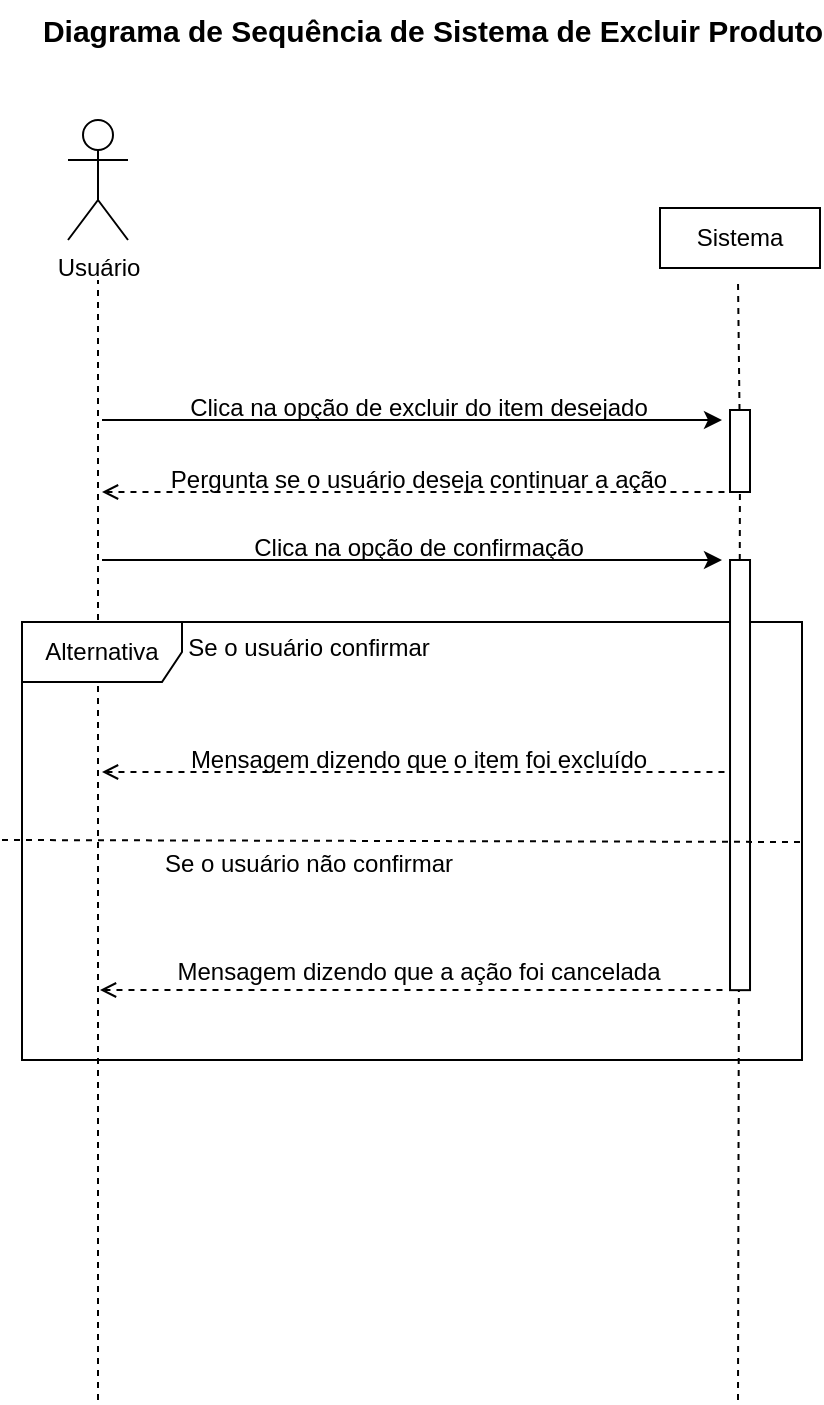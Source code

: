 <mxfile version="24.7.17">
  <diagram name="Página-1" id="hlSVbB_dpRHQgX4thN8F">
    <mxGraphModel dx="1434" dy="780" grid="1" gridSize="10" guides="1" tooltips="1" connect="1" arrows="1" fold="1" page="1" pageScale="1" pageWidth="827" pageHeight="1169" math="0" shadow="0">
      <root>
        <mxCell id="0" />
        <mxCell id="1" parent="0" />
        <mxCell id="Aa80dCIvE2JE6Z5kuCe7-1" value="Usuário" style="shape=umlActor;verticalLabelPosition=bottom;verticalAlign=top;html=1;outlineConnect=0;" vertex="1" parent="1">
          <mxGeometry x="183" y="90" width="30" height="60" as="geometry" />
        </mxCell>
        <mxCell id="Aa80dCIvE2JE6Z5kuCe7-3" value="Diagrama de Sequência de Sistema de Excluir Produto" style="text;html=1;align=center;verticalAlign=middle;resizable=0;points=[];autosize=1;strokeColor=none;fillColor=none;fontStyle=1;fontSize=15;" vertex="1" parent="1">
          <mxGeometry x="170" y="30" width="390" height="30" as="geometry" />
        </mxCell>
        <mxCell id="Aa80dCIvE2JE6Z5kuCe7-4" value="Sistema" style="rounded=0;whiteSpace=wrap;html=1;" vertex="1" parent="1">
          <mxGeometry x="479" y="134" width="80" height="30" as="geometry" />
        </mxCell>
        <mxCell id="Aa80dCIvE2JE6Z5kuCe7-5" value="" style="endArrow=none;dashed=1;html=1;rounded=0;" edge="1" parent="1">
          <mxGeometry width="50" height="50" relative="1" as="geometry">
            <mxPoint x="198" y="730" as="sourcePoint" />
            <mxPoint x="198" y="170" as="targetPoint" />
          </mxGeometry>
        </mxCell>
        <mxCell id="Aa80dCIvE2JE6Z5kuCe7-7" value="" style="endArrow=none;dashed=1;html=1;rounded=0;" edge="1" parent="1" source="Aa80dCIvE2JE6Z5kuCe7-10">
          <mxGeometry width="50" height="50" relative="1" as="geometry">
            <mxPoint x="518" y="730" as="sourcePoint" />
            <mxPoint x="518" y="170" as="targetPoint" />
          </mxGeometry>
        </mxCell>
        <mxCell id="Aa80dCIvE2JE6Z5kuCe7-8" value="" style="endArrow=classic;html=1;rounded=0;" edge="1" parent="1">
          <mxGeometry width="50" height="50" relative="1" as="geometry">
            <mxPoint x="200" y="240" as="sourcePoint" />
            <mxPoint x="510" y="240" as="targetPoint" />
          </mxGeometry>
        </mxCell>
        <mxCell id="Aa80dCIvE2JE6Z5kuCe7-9" value="Clica na opção de excluir do item desejado" style="text;html=1;align=center;verticalAlign=middle;resizable=0;points=[];autosize=1;strokeColor=none;fillColor=none;" vertex="1" parent="1">
          <mxGeometry x="233" y="219" width="250" height="30" as="geometry" />
        </mxCell>
        <mxCell id="Aa80dCIvE2JE6Z5kuCe7-11" value="" style="endArrow=none;dashed=1;html=1;rounded=0;" edge="1" parent="1" target="Aa80dCIvE2JE6Z5kuCe7-10">
          <mxGeometry width="50" height="50" relative="1" as="geometry">
            <mxPoint x="518" y="730" as="sourcePoint" />
            <mxPoint x="518" y="170" as="targetPoint" />
          </mxGeometry>
        </mxCell>
        <mxCell id="Aa80dCIvE2JE6Z5kuCe7-10" value="" style="rounded=0;whiteSpace=wrap;html=1;rotation=90;" vertex="1" parent="1">
          <mxGeometry x="498.5" y="250.5" width="41" height="10" as="geometry" />
        </mxCell>
        <mxCell id="Aa80dCIvE2JE6Z5kuCe7-12" value="" style="endArrow=none;dashed=1;html=1;rounded=0;entryX=1;entryY=1;entryDx=0;entryDy=0;startArrow=open;startFill=0;" edge="1" parent="1" target="Aa80dCIvE2JE6Z5kuCe7-10">
          <mxGeometry width="50" height="50" relative="1" as="geometry">
            <mxPoint x="200" y="276" as="sourcePoint" />
            <mxPoint x="480" y="380" as="targetPoint" />
          </mxGeometry>
        </mxCell>
        <mxCell id="Aa80dCIvE2JE6Z5kuCe7-13" value="Pergunta se o usuário deseja continuar a ação" style="text;html=1;align=center;verticalAlign=middle;resizable=0;points=[];autosize=1;strokeColor=none;fillColor=none;" vertex="1" parent="1">
          <mxGeometry x="223" y="255" width="270" height="30" as="geometry" />
        </mxCell>
        <mxCell id="Aa80dCIvE2JE6Z5kuCe7-14" value="Alternativa" style="shape=umlFrame;whiteSpace=wrap;html=1;pointerEvents=0;width=80;height=30;" vertex="1" parent="1">
          <mxGeometry x="160" y="341" width="390" height="219" as="geometry" />
        </mxCell>
        <mxCell id="Aa80dCIvE2JE6Z5kuCe7-15" value="Se o usuário confirmar" style="text;html=1;align=center;verticalAlign=middle;resizable=0;points=[];autosize=1;strokeColor=none;fillColor=none;" vertex="1" parent="1">
          <mxGeometry x="233" y="339" width="140" height="30" as="geometry" />
        </mxCell>
        <mxCell id="Aa80dCIvE2JE6Z5kuCe7-16" value="" style="endArrow=classic;html=1;rounded=0;" edge="1" parent="1">
          <mxGeometry width="50" height="50" relative="1" as="geometry">
            <mxPoint x="200" y="310" as="sourcePoint" />
            <mxPoint x="510" y="310" as="targetPoint" />
          </mxGeometry>
        </mxCell>
        <mxCell id="Aa80dCIvE2JE6Z5kuCe7-17" value="Clica na opção de confirmação" style="text;html=1;align=center;verticalAlign=middle;resizable=0;points=[];autosize=1;strokeColor=none;fillColor=none;" vertex="1" parent="1">
          <mxGeometry x="263" y="289" width="190" height="30" as="geometry" />
        </mxCell>
        <mxCell id="Aa80dCIvE2JE6Z5kuCe7-18" value="" style="rounded=0;whiteSpace=wrap;html=1;rotation=90;" vertex="1" parent="1">
          <mxGeometry x="411.47" y="412.54" width="215.08" height="10" as="geometry" />
        </mxCell>
        <mxCell id="Aa80dCIvE2JE6Z5kuCe7-19" value="" style="endArrow=none;dashed=1;html=1;rounded=0;entryX=1;entryY=1;entryDx=0;entryDy=0;startArrow=open;startFill=0;" edge="1" parent="1">
          <mxGeometry width="50" height="50" relative="1" as="geometry">
            <mxPoint x="200" y="416" as="sourcePoint" />
            <mxPoint x="514" y="416" as="targetPoint" />
          </mxGeometry>
        </mxCell>
        <mxCell id="Aa80dCIvE2JE6Z5kuCe7-20" value="Mensagem dizendo que o item foi excluído" style="text;html=1;align=center;verticalAlign=middle;resizable=0;points=[];autosize=1;strokeColor=none;fillColor=none;" vertex="1" parent="1">
          <mxGeometry x="233" y="395" width="250" height="30" as="geometry" />
        </mxCell>
        <mxCell id="Aa80dCIvE2JE6Z5kuCe7-21" value="" style="endArrow=none;dashed=1;html=1;rounded=0;" edge="1" parent="1">
          <mxGeometry width="50" height="50" relative="1" as="geometry">
            <mxPoint x="150" y="450" as="sourcePoint" />
            <mxPoint x="550" y="451" as="targetPoint" />
          </mxGeometry>
        </mxCell>
        <mxCell id="Aa80dCIvE2JE6Z5kuCe7-22" value="Mensagem dizendo que a ação foi cancelada" style="text;html=1;align=center;verticalAlign=middle;resizable=0;points=[];autosize=1;strokeColor=none;fillColor=none;" vertex="1" parent="1">
          <mxGeometry x="223" y="501" width="270" height="30" as="geometry" />
        </mxCell>
        <mxCell id="Aa80dCIvE2JE6Z5kuCe7-23" value="" style="endArrow=none;dashed=1;html=1;rounded=0;entryX=1;entryY=1;entryDx=0;entryDy=0;startArrow=open;startFill=0;" edge="1" parent="1">
          <mxGeometry width="50" height="50" relative="1" as="geometry">
            <mxPoint x="199" y="525" as="sourcePoint" />
            <mxPoint x="513" y="525" as="targetPoint" />
          </mxGeometry>
        </mxCell>
        <mxCell id="Aa80dCIvE2JE6Z5kuCe7-24" value="Se o usuário não confirmar" style="text;html=1;align=center;verticalAlign=middle;resizable=0;points=[];autosize=1;strokeColor=none;fillColor=none;" vertex="1" parent="1">
          <mxGeometry x="218" y="447" width="170" height="30" as="geometry" />
        </mxCell>
      </root>
    </mxGraphModel>
  </diagram>
</mxfile>
